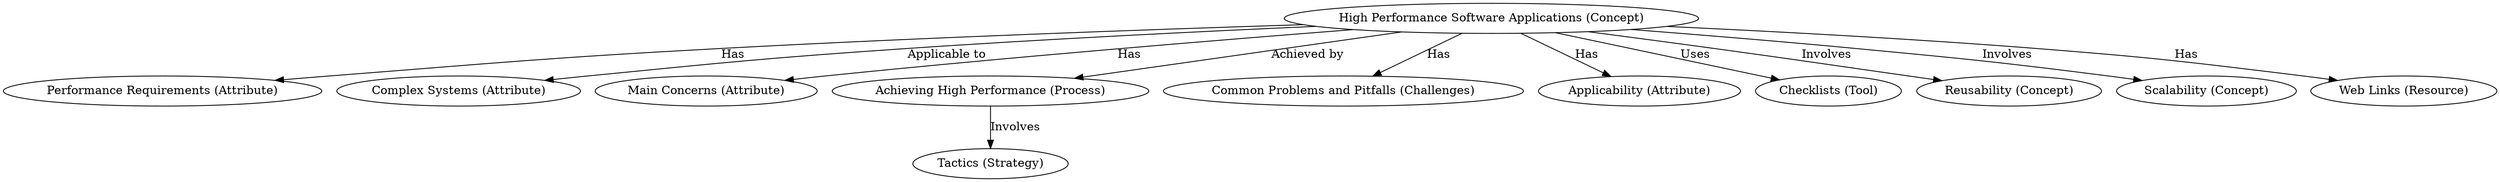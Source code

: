 // Knowledge Graph
digraph {
	1 [label="High Performance Software Applications (Concept)"]
	2 [label="Performance Requirements (Attribute)"]
	3 [label="Complex Systems (Attribute)"]
	4 [label="Main Concerns (Attribute)"]
	5 [label="Achieving High Performance (Process)"]
	6 [label="Tactics (Strategy)"]
	7 [label="Common Problems and Pitfalls (Challenges)"]
	8 [label="Applicability (Attribute)"]
	9 [label="Checklists (Tool)"]
	10 [label="Reusability (Concept)"]
	11 [label="Scalability (Concept)"]
	12 [label="Web Links (Resource)"]
	1 -> 2 [label=Has]
	1 -> 3 [label="Applicable to"]
	1 -> 4 [label=Has]
	1 -> 5 [label="Achieved by"]
	5 -> 6 [label=Involves]
	1 -> 7 [label=Has]
	1 -> 8 [label=Has]
	1 -> 9 [label=Uses]
	1 -> 10 [label=Involves]
	1 -> 11 [label=Involves]
	1 -> 12 [label=Has]
}

